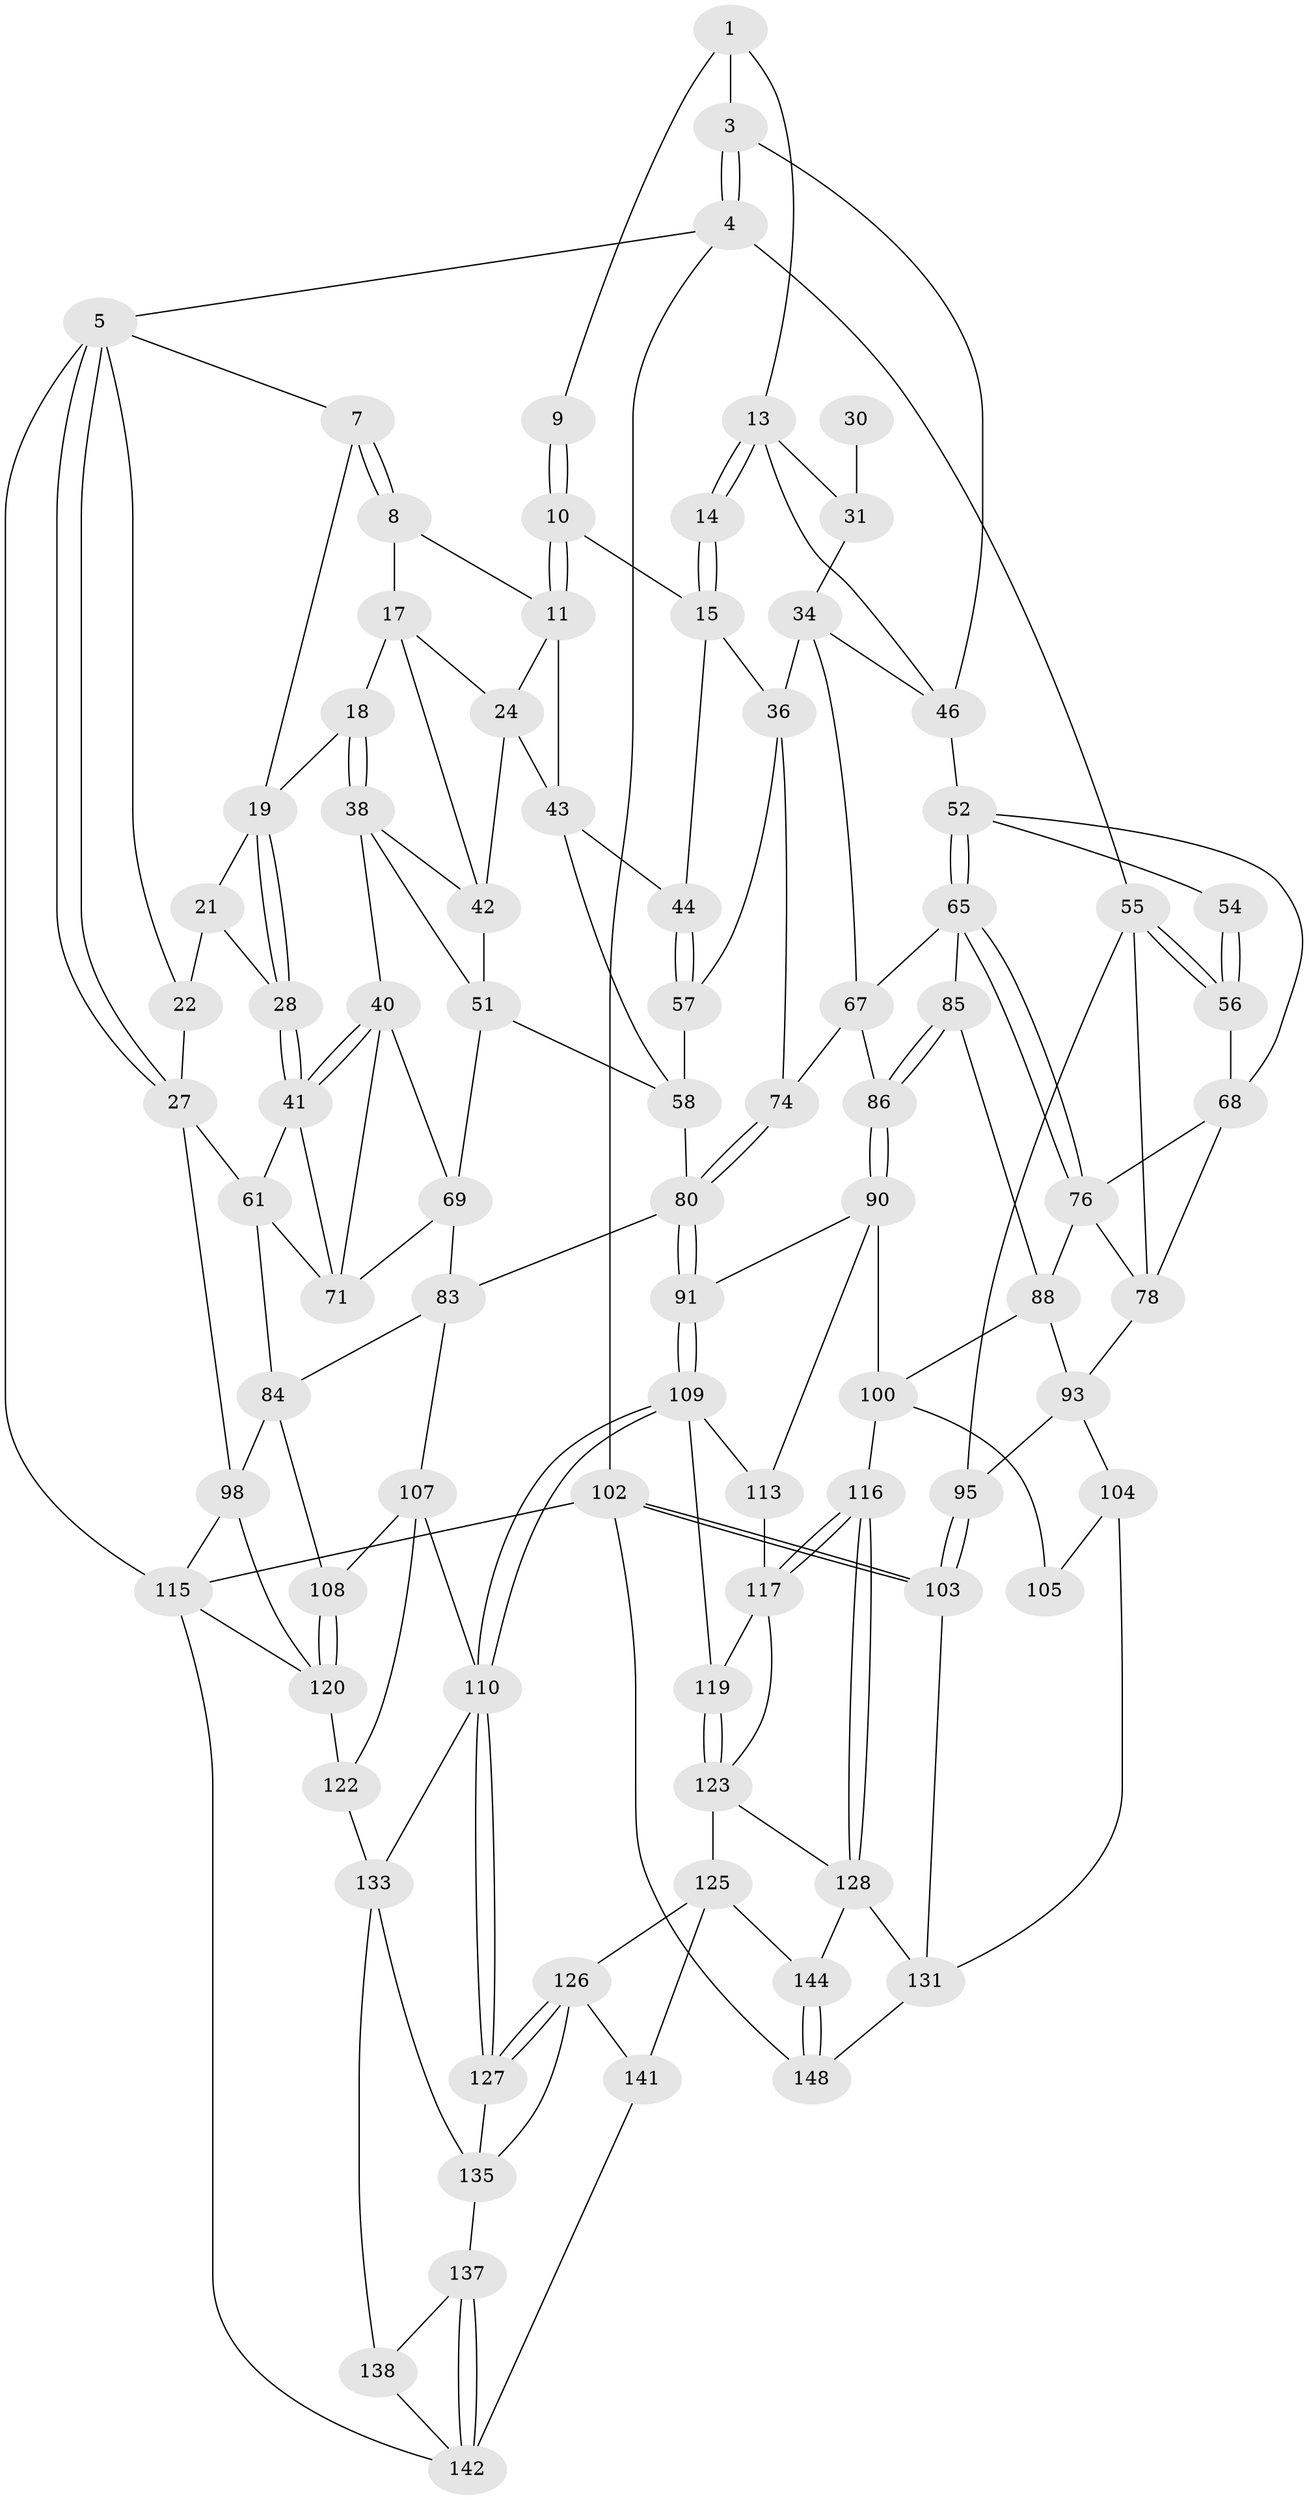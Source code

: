 // original degree distribution, {3: 0.02702702702702703, 5: 0.527027027027027, 6: 0.22972972972972974, 4: 0.21621621621621623}
// Generated by graph-tools (version 1.1) at 2025/42/03/06/25 10:42:29]
// undirected, 88 vertices, 188 edges
graph export_dot {
graph [start="1"]
  node [color=gray90,style=filled];
  1 [pos="+0.6418027398379879+0",super="+2"];
  3 [pos="+1+0",super="+45"];
  4 [pos="+1+0"];
  5 [pos="+0+0",super="+6"];
  7 [pos="+0.007192689452018881+0"];
  8 [pos="+0.31279996438192675+0",super="+12"];
  9 [pos="+0.5971618379229269+0"];
  10 [pos="+0.4193241766638562+0.08720501538672648",super="+16"];
  11 [pos="+0.41583500016984365+0.08956878622175626",super="+23"];
  13 [pos="+0.9365228944872054+0",super="+32"];
  14 [pos="+0.6525406538314749+0.11487046365078901"];
  15 [pos="+0.5730109577873564+0.09271717810702819",super="+37"];
  17 [pos="+0.28105223715737376+0.0931066559557508",super="+25"];
  18 [pos="+0.20671505173141555+0.10332575585824945"];
  19 [pos="+0.18749229435889359+0.08877112053500928",super="+20"];
  21 [pos="+0.08700349437061507+0.16385679727711178",super="+29"];
  22 [pos="+0.0344446613534035+0.11936755700565206",super="+26"];
  24 [pos="+0.38116666324534654+0.15431308190715703",super="+48"];
  27 [pos="+0+0.27959132014872323",super="+62"];
  28 [pos="+0.10494629074435693+0.21412273746634405"];
  30 [pos="+0.6597915948425416+0.1311759811918769"];
  31 [pos="+0.7001226180636863+0.125089308567173",super="+33"];
  34 [pos="+0.6852284862654158+0.23722770548392802",super="+35"];
  36 [pos="+0.6550724886723014+0.25253234521693235",super="+59"];
  38 [pos="+0.23103080255827368+0.18643693844427867",super="+39"];
  40 [pos="+0.14808919262506576+0.2541593625261418",super="+70"];
  41 [pos="+0.1423484777497257+0.25399852947887175",super="+60"];
  42 [pos="+0.2776815378069167+0.17756701071879974",super="+49"];
  43 [pos="+0.5049888119190884+0.16084722352568262",super="+50"];
  44 [pos="+0.5072376715494905+0.16147409872526006"];
  46 [pos="+0.7920504240023881+0.18881558721807176",super="+47"];
  51 [pos="+0.2899235250657695+0.3131046745259996",super="+64"];
  52 [pos="+0.8355361826369929+0.28424054916009955",super="+53"];
  54 [pos="+0.9218135463786362+0.22438578119719146"];
  55 [pos="+1+0.23030679638559093",super="+77"];
  56 [pos="+0.9850436475869987+0.29741165870703895"];
  57 [pos="+0.49382665140955295+0.3069098322036656"];
  58 [pos="+0.4491385446184939+0.3301430537296101",super="+63"];
  61 [pos="+0+0.3676115405242001",super="+79"];
  65 [pos="+0.8308925300325279+0.3165944766678725",super="+66"];
  67 [pos="+0.7509687896174275+0.36759896894391836",super="+73"];
  68 [pos="+0.9611023216893768+0.30738933936450974",super="+75"];
  69 [pos="+0.22308622295851513+0.411225458358139",super="+82"];
  71 [pos="+0.16718752920375254+0.388240460681794",super="+72"];
  74 [pos="+0.6113398257571931+0.3568257197453945"];
  76 [pos="+0.8812922853831671+0.3906767056679519",super="+87"];
  78 [pos="+0.9750179963338489+0.4163426323785272",super="+89"];
  80 [pos="+0.5520203755282861+0.47430401894421503",super="+81"];
  83 [pos="+0.18822902895684065+0.4663601948407478",super="+92"];
  84 [pos="+0.13762910347685292+0.5095634610446786",super="+97"];
  85 [pos="+0.7923485863871821+0.4662985735879675"];
  86 [pos="+0.7102815254473385+0.4879053559354665"];
  88 [pos="+0.8080221217332939+0.4725700631240848",super="+94"];
  90 [pos="+0.6834925220794766+0.5198310026374686",super="+101"];
  91 [pos="+0.6063211079725419+0.5291455272035062"];
  93 [pos="+0.9391539521970607+0.5004949357807185",super="+96"];
  95 [pos="+1+0.6344383713075887"];
  98 [pos="+0+0.6754129011498557",super="+99"];
  100 [pos="+0.8322454351814882+0.6143638015209638",super="+106"];
  102 [pos="+1+1",super="+147"];
  103 [pos="+1+0.8949539518281135",super="+140"];
  104 [pos="+1+0.6449998024701824",super="+130"];
  105 [pos="+0.904307603183358+0.6581338776690988"];
  107 [pos="+0.37595448730261216+0.5844564814563386",super="+112"];
  108 [pos="+0.20739542398506267+0.6127902048169566"];
  109 [pos="+0.5803602662164459+0.6462168345104163",super="+114"];
  110 [pos="+0.539947349952143+0.6765453203610714",super="+111"];
  113 [pos="+0.6970882833440599+0.6268887648574073"];
  115 [pos="+0+1",super="+146"];
  116 [pos="+0.8032704520608211+0.7055870148726581"];
  117 [pos="+0.7563198923016123+0.6934920059683714",super="+118"];
  119 [pos="+0.6552478915713951+0.691514317701822"];
  120 [pos="+0.25229236384967546+0.8015767123493468",super="+121"];
  122 [pos="+0.28701556032546444+0.80525686630372"];
  123 [pos="+0.6745166133580391+0.7167469742196418",super="+124"];
  125 [pos="+0.6479404121722253+0.8254253438168702",super="+143"];
  126 [pos="+0.6297971704542528+0.8211488471195321",super="+139"];
  127 [pos="+0.5807474825567431+0.7571460966556799"];
  128 [pos="+0.7971557107441727+0.8399143496859136",super="+129"];
  131 [pos="+0.902541278138948+0.8440445509129607",super="+132"];
  133 [pos="+0.4613137425100839+0.747698295822634",super="+134"];
  135 [pos="+0.5034052402418806+0.8109495073040565",super="+136"];
  137 [pos="+0.46458336497324376+0.8694178491426104"];
  138 [pos="+0.34664632273580087+0.8536951841388327"];
  141 [pos="+0.5485593096391453+1"];
  142 [pos="+0.535097308925207+1",super="+145"];
  144 [pos="+0.6060038163725435+1"];
  148 [pos="+0.9062264966744495+1"];
  1 -- 9;
  1 -- 3;
  1 -- 13;
  3 -- 4;
  3 -- 4;
  3 -- 46;
  4 -- 5;
  4 -- 55;
  4 -- 102;
  5 -- 27;
  5 -- 27;
  5 -- 115;
  5 -- 22;
  5 -- 7;
  7 -- 8;
  7 -- 8;
  7 -- 19;
  8 -- 17;
  8 -- 11;
  9 -- 10 [weight=2];
  9 -- 10;
  10 -- 11;
  10 -- 11;
  10 -- 15;
  11 -- 24;
  11 -- 43;
  13 -- 14;
  13 -- 14;
  13 -- 46;
  13 -- 31;
  14 -- 15;
  14 -- 15;
  15 -- 36;
  15 -- 44;
  17 -- 18;
  17 -- 24;
  17 -- 42;
  18 -- 19;
  18 -- 38;
  18 -- 38;
  19 -- 28;
  19 -- 28;
  19 -- 21;
  21 -- 22 [weight=2];
  21 -- 28;
  22 -- 27;
  24 -- 43;
  24 -- 42;
  27 -- 98;
  27 -- 61;
  28 -- 41;
  28 -- 41;
  30 -- 31 [weight=2];
  31 -- 34;
  34 -- 46;
  34 -- 67;
  34 -- 36;
  36 -- 57;
  36 -- 74;
  38 -- 42;
  38 -- 40;
  38 -- 51;
  40 -- 41;
  40 -- 41;
  40 -- 69;
  40 -- 71;
  41 -- 61;
  41 -- 71;
  42 -- 51;
  43 -- 44;
  43 -- 58;
  44 -- 57;
  44 -- 57;
  46 -- 52;
  51 -- 58;
  51 -- 69;
  52 -- 65;
  52 -- 65;
  52 -- 54;
  52 -- 68;
  54 -- 56;
  54 -- 56;
  55 -- 56;
  55 -- 56;
  55 -- 95;
  55 -- 78;
  56 -- 68;
  57 -- 58;
  58 -- 80;
  61 -- 84;
  61 -- 71;
  65 -- 76;
  65 -- 76;
  65 -- 67;
  65 -- 85;
  67 -- 74;
  67 -- 86;
  68 -- 78;
  68 -- 76;
  69 -- 83;
  69 -- 71;
  74 -- 80;
  74 -- 80;
  76 -- 88;
  76 -- 78;
  78 -- 93;
  80 -- 91;
  80 -- 91;
  80 -- 83;
  83 -- 84;
  83 -- 107;
  84 -- 108;
  84 -- 98;
  85 -- 86;
  85 -- 86;
  85 -- 88;
  86 -- 90;
  86 -- 90;
  88 -- 100;
  88 -- 93;
  90 -- 91;
  90 -- 113;
  90 -- 100;
  91 -- 109;
  91 -- 109;
  93 -- 104;
  93 -- 95;
  95 -- 103;
  95 -- 103;
  98 -- 120;
  98 -- 115;
  100 -- 116;
  100 -- 105;
  102 -- 103 [weight=2];
  102 -- 103;
  102 -- 115;
  102 -- 148;
  103 -- 131;
  104 -- 105 [weight=2];
  104 -- 131;
  107 -- 108;
  107 -- 122;
  107 -- 110;
  108 -- 120;
  108 -- 120;
  109 -- 110;
  109 -- 110;
  109 -- 113;
  109 -- 119;
  110 -- 127;
  110 -- 127;
  110 -- 133;
  113 -- 117;
  115 -- 120;
  115 -- 142;
  116 -- 117;
  116 -- 117;
  116 -- 128;
  116 -- 128;
  117 -- 123;
  117 -- 119;
  119 -- 123;
  119 -- 123;
  120 -- 122;
  122 -- 133;
  123 -- 125;
  123 -- 128;
  125 -- 126;
  125 -- 144;
  125 -- 141;
  126 -- 127;
  126 -- 127;
  126 -- 141;
  126 -- 135;
  127 -- 135;
  128 -- 144;
  128 -- 131;
  131 -- 148;
  133 -- 135;
  133 -- 138;
  135 -- 137;
  137 -- 138;
  137 -- 142;
  137 -- 142;
  138 -- 142;
  141 -- 142;
  144 -- 148;
  144 -- 148;
}
